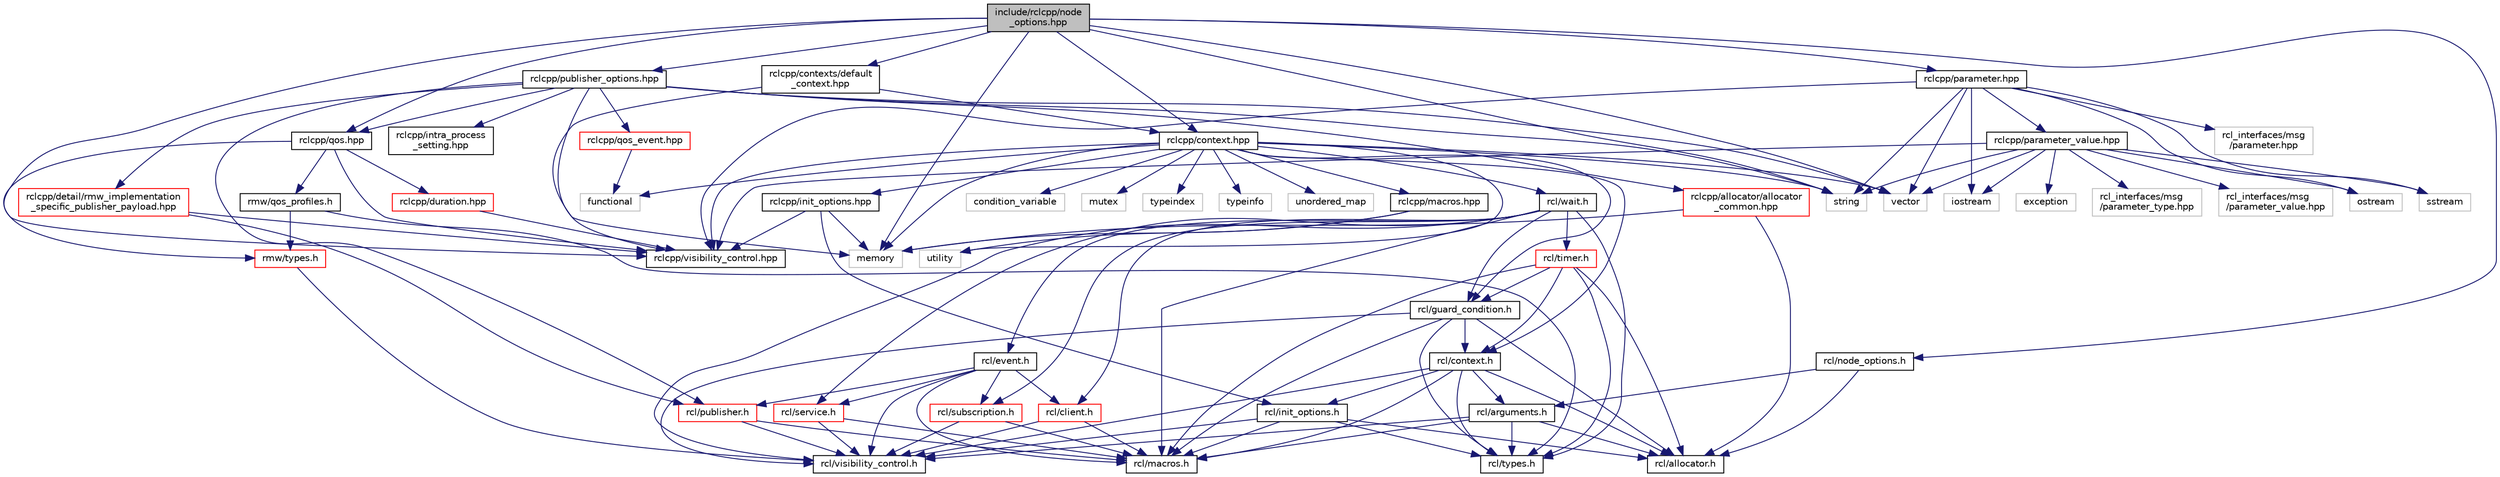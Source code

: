 digraph "include/rclcpp/node_options.hpp"
{
  edge [fontname="Helvetica",fontsize="10",labelfontname="Helvetica",labelfontsize="10"];
  node [fontname="Helvetica",fontsize="10",shape=record];
  Node0 [label="include/rclcpp/node\l_options.hpp",height=0.2,width=0.4,color="black", fillcolor="grey75", style="filled", fontcolor="black"];
  Node0 -> Node1 [color="midnightblue",fontsize="10",style="solid",fontname="Helvetica"];
  Node1 [label="memory",height=0.2,width=0.4,color="grey75", fillcolor="white", style="filled"];
  Node0 -> Node2 [color="midnightblue",fontsize="10",style="solid",fontname="Helvetica"];
  Node2 [label="string",height=0.2,width=0.4,color="grey75", fillcolor="white", style="filled"];
  Node0 -> Node3 [color="midnightblue",fontsize="10",style="solid",fontname="Helvetica"];
  Node3 [label="vector",height=0.2,width=0.4,color="grey75", fillcolor="white", style="filled"];
  Node0 -> Node4 [color="midnightblue",fontsize="10",style="solid",fontname="Helvetica"];
  Node4 [label="rcl/node_options.h",height=0.2,width=0.4,color="black", fillcolor="white", style="filled",URL="/tmp/tmp.Txb212H7Lz/doxygen_tag_files/rcl.tag$node__options_8h.html"];
  Node4 -> Node5 [color="midnightblue",fontsize="10",style="solid",fontname="Helvetica"];
  Node5 [label="rcl/allocator.h",height=0.2,width=0.4,color="black", fillcolor="white", style="filled",URL="/tmp/tmp.Txb212H7Lz/doxygen_tag_files/rcl.tag$allocator_8h.html"];
  Node4 -> Node6 [color="midnightblue",fontsize="10",style="solid",fontname="Helvetica"];
  Node6 [label="rcl/arguments.h",height=0.2,width=0.4,color="black", fillcolor="white", style="filled",URL="/tmp/tmp.Txb212H7Lz/doxygen_tag_files/rcl.tag$arguments_8h.html"];
  Node6 -> Node5 [color="midnightblue",fontsize="10",style="solid",fontname="Helvetica"];
  Node6 -> Node7 [color="midnightblue",fontsize="10",style="solid",fontname="Helvetica"];
  Node7 [label="rcl/macros.h",height=0.2,width=0.4,color="black", fillcolor="white", style="filled",URL="/tmp/tmp.Txb212H7Lz/doxygen_tag_files/rcl.tag$macros_8h.html"];
  Node6 -> Node8 [color="midnightblue",fontsize="10",style="solid",fontname="Helvetica"];
  Node8 [label="rcl/types.h",height=0.2,width=0.4,color="black", fillcolor="white", style="filled",URL="/tmp/tmp.Txb212H7Lz/doxygen_tag_files/rcl.tag$types_8h.html"];
  Node6 -> Node9 [color="midnightblue",fontsize="10",style="solid",fontname="Helvetica"];
  Node9 [label="rcl/visibility_control.h",height=0.2,width=0.4,color="black", fillcolor="white", style="filled",URL="/tmp/tmp.Txb212H7Lz/doxygen_tag_files/rcl.tag$visibility__control_8h.html"];
  Node0 -> Node10 [color="midnightblue",fontsize="10",style="solid",fontname="Helvetica"];
  Node10 [label="rclcpp/context.hpp",height=0.2,width=0.4,color="black", fillcolor="white", style="filled",URL="$context_8hpp.html"];
  Node10 -> Node11 [color="midnightblue",fontsize="10",style="solid",fontname="Helvetica"];
  Node11 [label="condition_variable",height=0.2,width=0.4,color="grey75", fillcolor="white", style="filled"];
  Node10 -> Node12 [color="midnightblue",fontsize="10",style="solid",fontname="Helvetica"];
  Node12 [label="functional",height=0.2,width=0.4,color="grey75", fillcolor="white", style="filled"];
  Node10 -> Node1 [color="midnightblue",fontsize="10",style="solid",fontname="Helvetica"];
  Node10 -> Node13 [color="midnightblue",fontsize="10",style="solid",fontname="Helvetica"];
  Node13 [label="mutex",height=0.2,width=0.4,color="grey75", fillcolor="white", style="filled"];
  Node10 -> Node2 [color="midnightblue",fontsize="10",style="solid",fontname="Helvetica"];
  Node10 -> Node14 [color="midnightblue",fontsize="10",style="solid",fontname="Helvetica"];
  Node14 [label="typeindex",height=0.2,width=0.4,color="grey75", fillcolor="white", style="filled"];
  Node10 -> Node15 [color="midnightblue",fontsize="10",style="solid",fontname="Helvetica"];
  Node15 [label="typeinfo",height=0.2,width=0.4,color="grey75", fillcolor="white", style="filled"];
  Node10 -> Node16 [color="midnightblue",fontsize="10",style="solid",fontname="Helvetica"];
  Node16 [label="unordered_map",height=0.2,width=0.4,color="grey75", fillcolor="white", style="filled"];
  Node10 -> Node17 [color="midnightblue",fontsize="10",style="solid",fontname="Helvetica"];
  Node17 [label="utility",height=0.2,width=0.4,color="grey75", fillcolor="white", style="filled"];
  Node10 -> Node3 [color="midnightblue",fontsize="10",style="solid",fontname="Helvetica"];
  Node10 -> Node18 [color="midnightblue",fontsize="10",style="solid",fontname="Helvetica"];
  Node18 [label="rcl/context.h",height=0.2,width=0.4,color="black", fillcolor="white", style="filled",URL="/tmp/tmp.Txb212H7Lz/doxygen_tag_files/rcl.tag$context_8h.html"];
  Node18 -> Node5 [color="midnightblue",fontsize="10",style="solid",fontname="Helvetica"];
  Node18 -> Node6 [color="midnightblue",fontsize="10",style="solid",fontname="Helvetica"];
  Node18 -> Node19 [color="midnightblue",fontsize="10",style="solid",fontname="Helvetica"];
  Node19 [label="rcl/init_options.h",height=0.2,width=0.4,color="black", fillcolor="white", style="filled",URL="/tmp/tmp.Txb212H7Lz/doxygen_tag_files/rcl.tag$init__options_8h.html"];
  Node19 -> Node5 [color="midnightblue",fontsize="10",style="solid",fontname="Helvetica"];
  Node19 -> Node7 [color="midnightblue",fontsize="10",style="solid",fontname="Helvetica"];
  Node19 -> Node8 [color="midnightblue",fontsize="10",style="solid",fontname="Helvetica"];
  Node19 -> Node9 [color="midnightblue",fontsize="10",style="solid",fontname="Helvetica"];
  Node18 -> Node7 [color="midnightblue",fontsize="10",style="solid",fontname="Helvetica"];
  Node18 -> Node8 [color="midnightblue",fontsize="10",style="solid",fontname="Helvetica"];
  Node18 -> Node9 [color="midnightblue",fontsize="10",style="solid",fontname="Helvetica"];
  Node10 -> Node20 [color="midnightblue",fontsize="10",style="solid",fontname="Helvetica"];
  Node20 [label="rcl/guard_condition.h",height=0.2,width=0.4,color="black", fillcolor="white", style="filled",URL="/tmp/tmp.Txb212H7Lz/doxygen_tag_files/rcl.tag$guard__condition_8h.html"];
  Node20 -> Node5 [color="midnightblue",fontsize="10",style="solid",fontname="Helvetica"];
  Node20 -> Node18 [color="midnightblue",fontsize="10",style="solid",fontname="Helvetica"];
  Node20 -> Node7 [color="midnightblue",fontsize="10",style="solid",fontname="Helvetica"];
  Node20 -> Node8 [color="midnightblue",fontsize="10",style="solid",fontname="Helvetica"];
  Node20 -> Node9 [color="midnightblue",fontsize="10",style="solid",fontname="Helvetica"];
  Node10 -> Node21 [color="midnightblue",fontsize="10",style="solid",fontname="Helvetica"];
  Node21 [label="rcl/wait.h",height=0.2,width=0.4,color="black", fillcolor="white", style="filled",URL="/tmp/tmp.Txb212H7Lz/doxygen_tag_files/rcl.tag$wait_8h.html"];
  Node21 -> Node22 [color="midnightblue",fontsize="10",style="solid",fontname="Helvetica"];
  Node22 [label="rcl/client.h",height=0.2,width=0.4,color="red", fillcolor="white", style="filled",URL="/tmp/tmp.Txb212H7Lz/doxygen_tag_files/rcl.tag$client_8h.html"];
  Node22 -> Node7 [color="midnightblue",fontsize="10",style="solid",fontname="Helvetica"];
  Node22 -> Node9 [color="midnightblue",fontsize="10",style="solid",fontname="Helvetica"];
  Node21 -> Node20 [color="midnightblue",fontsize="10",style="solid",fontname="Helvetica"];
  Node21 -> Node7 [color="midnightblue",fontsize="10",style="solid",fontname="Helvetica"];
  Node21 -> Node24 [color="midnightblue",fontsize="10",style="solid",fontname="Helvetica"];
  Node24 [label="rcl/service.h",height=0.2,width=0.4,color="red", fillcolor="white", style="filled",URL="/tmp/tmp.Txb212H7Lz/doxygen_tag_files/rcl.tag$service_8h.html"];
  Node24 -> Node7 [color="midnightblue",fontsize="10",style="solid",fontname="Helvetica"];
  Node24 -> Node9 [color="midnightblue",fontsize="10",style="solid",fontname="Helvetica"];
  Node21 -> Node25 [color="midnightblue",fontsize="10",style="solid",fontname="Helvetica"];
  Node25 [label="rcl/subscription.h",height=0.2,width=0.4,color="red", fillcolor="white", style="filled",URL="/tmp/tmp.Txb212H7Lz/doxygen_tag_files/rcl.tag$subscription_8h.html"];
  Node25 -> Node7 [color="midnightblue",fontsize="10",style="solid",fontname="Helvetica"];
  Node25 -> Node9 [color="midnightblue",fontsize="10",style="solid",fontname="Helvetica"];
  Node21 -> Node26 [color="midnightblue",fontsize="10",style="solid",fontname="Helvetica"];
  Node26 [label="rcl/timer.h",height=0.2,width=0.4,color="red", fillcolor="white", style="filled",URL="/tmp/tmp.Txb212H7Lz/doxygen_tag_files/rcl.tag$timer_8h.html"];
  Node26 -> Node5 [color="midnightblue",fontsize="10",style="solid",fontname="Helvetica"];
  Node26 -> Node18 [color="midnightblue",fontsize="10",style="solid",fontname="Helvetica"];
  Node26 -> Node20 [color="midnightblue",fontsize="10",style="solid",fontname="Helvetica"];
  Node26 -> Node7 [color="midnightblue",fontsize="10",style="solid",fontname="Helvetica"];
  Node26 -> Node8 [color="midnightblue",fontsize="10",style="solid",fontname="Helvetica"];
  Node21 -> Node28 [color="midnightblue",fontsize="10",style="solid",fontname="Helvetica"];
  Node28 [label="rcl/event.h",height=0.2,width=0.4,color="black", fillcolor="white", style="filled",URL="/tmp/tmp.Txb212H7Lz/doxygen_tag_files/rcl.tag$event_8h.html"];
  Node28 -> Node22 [color="midnightblue",fontsize="10",style="solid",fontname="Helvetica"];
  Node28 -> Node7 [color="midnightblue",fontsize="10",style="solid",fontname="Helvetica"];
  Node28 -> Node29 [color="midnightblue",fontsize="10",style="solid",fontname="Helvetica"];
  Node29 [label="rcl/publisher.h",height=0.2,width=0.4,color="red", fillcolor="white", style="filled",URL="/tmp/tmp.Txb212H7Lz/doxygen_tag_files/rcl.tag$publisher_8h.html"];
  Node29 -> Node7 [color="midnightblue",fontsize="10",style="solid",fontname="Helvetica"];
  Node29 -> Node9 [color="midnightblue",fontsize="10",style="solid",fontname="Helvetica"];
  Node28 -> Node24 [color="midnightblue",fontsize="10",style="solid",fontname="Helvetica"];
  Node28 -> Node25 [color="midnightblue",fontsize="10",style="solid",fontname="Helvetica"];
  Node28 -> Node9 [color="midnightblue",fontsize="10",style="solid",fontname="Helvetica"];
  Node21 -> Node8 [color="midnightblue",fontsize="10",style="solid",fontname="Helvetica"];
  Node21 -> Node9 [color="midnightblue",fontsize="10",style="solid",fontname="Helvetica"];
  Node10 -> Node30 [color="midnightblue",fontsize="10",style="solid",fontname="Helvetica"];
  Node30 [label="rclcpp/init_options.hpp",height=0.2,width=0.4,color="black", fillcolor="white", style="filled",URL="$init__options_8hpp.html"];
  Node30 -> Node1 [color="midnightblue",fontsize="10",style="solid",fontname="Helvetica"];
  Node30 -> Node19 [color="midnightblue",fontsize="10",style="solid",fontname="Helvetica"];
  Node30 -> Node31 [color="midnightblue",fontsize="10",style="solid",fontname="Helvetica"];
  Node31 [label="rclcpp/visibility_control.hpp",height=0.2,width=0.4,color="black", fillcolor="white", style="filled",URL="$visibility__control_8hpp.html"];
  Node10 -> Node32 [color="midnightblue",fontsize="10",style="solid",fontname="Helvetica"];
  Node32 [label="rclcpp/macros.hpp",height=0.2,width=0.4,color="black", fillcolor="white", style="filled",URL="$macros_8hpp.html"];
  Node32 -> Node1 [color="midnightblue",fontsize="10",style="solid",fontname="Helvetica"];
  Node32 -> Node17 [color="midnightblue",fontsize="10",style="solid",fontname="Helvetica"];
  Node10 -> Node31 [color="midnightblue",fontsize="10",style="solid",fontname="Helvetica"];
  Node0 -> Node33 [color="midnightblue",fontsize="10",style="solid",fontname="Helvetica"];
  Node33 [label="rclcpp/contexts/default\l_context.hpp",height=0.2,width=0.4,color="black", fillcolor="white", style="filled",URL="$default__context_8hpp.html"];
  Node33 -> Node10 [color="midnightblue",fontsize="10",style="solid",fontname="Helvetica"];
  Node33 -> Node31 [color="midnightblue",fontsize="10",style="solid",fontname="Helvetica"];
  Node0 -> Node34 [color="midnightblue",fontsize="10",style="solid",fontname="Helvetica"];
  Node34 [label="rclcpp/parameter.hpp",height=0.2,width=0.4,color="black", fillcolor="white", style="filled",URL="$parameter_8hpp.html"];
  Node34 -> Node35 [color="midnightblue",fontsize="10",style="solid",fontname="Helvetica"];
  Node35 [label="iostream",height=0.2,width=0.4,color="grey75", fillcolor="white", style="filled"];
  Node34 -> Node36 [color="midnightblue",fontsize="10",style="solid",fontname="Helvetica"];
  Node36 [label="ostream",height=0.2,width=0.4,color="grey75", fillcolor="white", style="filled"];
  Node34 -> Node37 [color="midnightblue",fontsize="10",style="solid",fontname="Helvetica"];
  Node37 [label="sstream",height=0.2,width=0.4,color="grey75", fillcolor="white", style="filled"];
  Node34 -> Node2 [color="midnightblue",fontsize="10",style="solid",fontname="Helvetica"];
  Node34 -> Node3 [color="midnightblue",fontsize="10",style="solid",fontname="Helvetica"];
  Node34 -> Node38 [color="midnightblue",fontsize="10",style="solid",fontname="Helvetica"];
  Node38 [label="rcl_interfaces/msg\l/parameter.hpp",height=0.2,width=0.4,color="grey75", fillcolor="white", style="filled"];
  Node34 -> Node39 [color="midnightblue",fontsize="10",style="solid",fontname="Helvetica"];
  Node39 [label="rclcpp/parameter_value.hpp",height=0.2,width=0.4,color="black", fillcolor="white", style="filled",URL="$parameter__value_8hpp.html"];
  Node39 -> Node40 [color="midnightblue",fontsize="10",style="solid",fontname="Helvetica"];
  Node40 [label="exception",height=0.2,width=0.4,color="grey75", fillcolor="white", style="filled"];
  Node39 -> Node35 [color="midnightblue",fontsize="10",style="solid",fontname="Helvetica"];
  Node39 -> Node36 [color="midnightblue",fontsize="10",style="solid",fontname="Helvetica"];
  Node39 -> Node37 [color="midnightblue",fontsize="10",style="solid",fontname="Helvetica"];
  Node39 -> Node2 [color="midnightblue",fontsize="10",style="solid",fontname="Helvetica"];
  Node39 -> Node3 [color="midnightblue",fontsize="10",style="solid",fontname="Helvetica"];
  Node39 -> Node41 [color="midnightblue",fontsize="10",style="solid",fontname="Helvetica"];
  Node41 [label="rcl_interfaces/msg\l/parameter_type.hpp",height=0.2,width=0.4,color="grey75", fillcolor="white", style="filled"];
  Node39 -> Node42 [color="midnightblue",fontsize="10",style="solid",fontname="Helvetica"];
  Node42 [label="rcl_interfaces/msg\l/parameter_value.hpp",height=0.2,width=0.4,color="grey75", fillcolor="white", style="filled"];
  Node39 -> Node31 [color="midnightblue",fontsize="10",style="solid",fontname="Helvetica"];
  Node34 -> Node31 [color="midnightblue",fontsize="10",style="solid",fontname="Helvetica"];
  Node0 -> Node43 [color="midnightblue",fontsize="10",style="solid",fontname="Helvetica"];
  Node43 [label="rclcpp/publisher_options.hpp",height=0.2,width=0.4,color="black", fillcolor="white", style="filled",URL="$publisher__options_8hpp.html"];
  Node43 -> Node1 [color="midnightblue",fontsize="10",style="solid",fontname="Helvetica"];
  Node43 -> Node2 [color="midnightblue",fontsize="10",style="solid",fontname="Helvetica"];
  Node43 -> Node3 [color="midnightblue",fontsize="10",style="solid",fontname="Helvetica"];
  Node43 -> Node29 [color="midnightblue",fontsize="10",style="solid",fontname="Helvetica"];
  Node43 -> Node44 [color="midnightblue",fontsize="10",style="solid",fontname="Helvetica"];
  Node44 [label="rclcpp/allocator/allocator\l_common.hpp",height=0.2,width=0.4,color="red", fillcolor="white", style="filled",URL="$allocator__common_8hpp.html"];
  Node44 -> Node1 [color="midnightblue",fontsize="10",style="solid",fontname="Helvetica"];
  Node44 -> Node5 [color="midnightblue",fontsize="10",style="solid",fontname="Helvetica"];
  Node43 -> Node47 [color="midnightblue",fontsize="10",style="solid",fontname="Helvetica"];
  Node47 [label="rclcpp/detail/rmw_implementation\l_specific_publisher_payload.hpp",height=0.2,width=0.4,color="red", fillcolor="white", style="filled",URL="$rmw__implementation__specific__publisher__payload_8hpp.html"];
  Node47 -> Node29 [color="midnightblue",fontsize="10",style="solid",fontname="Helvetica"];
  Node47 -> Node31 [color="midnightblue",fontsize="10",style="solid",fontname="Helvetica"];
  Node43 -> Node49 [color="midnightblue",fontsize="10",style="solid",fontname="Helvetica"];
  Node49 [label="rclcpp/intra_process\l_setting.hpp",height=0.2,width=0.4,color="black", fillcolor="white", style="filled",URL="$intra__process__setting_8hpp.html"];
  Node43 -> Node50 [color="midnightblue",fontsize="10",style="solid",fontname="Helvetica"];
  Node50 [label="rclcpp/qos.hpp",height=0.2,width=0.4,color="black", fillcolor="white", style="filled",URL="$qos_8hpp.html"];
  Node50 -> Node51 [color="midnightblue",fontsize="10",style="solid",fontname="Helvetica"];
  Node51 [label="rmw/qos_profiles.h",height=0.2,width=0.4,color="black", fillcolor="white", style="filled",URL="/tmp/tmp.Txb212H7Lz/doxygen_tag_files/rmw.tag$qos__profiles_8h.html"];
  Node51 -> Node8 [color="midnightblue",fontsize="10",style="solid",fontname="Helvetica"];
  Node51 -> Node52 [color="midnightblue",fontsize="10",style="solid",fontname="Helvetica"];
  Node52 [label="rmw/types.h",height=0.2,width=0.4,color="red", fillcolor="white", style="filled",URL="/tmp/tmp.Txb212H7Lz/doxygen_tag_files/rmw.tag$types_8h.html"];
  Node52 -> Node9 [color="midnightblue",fontsize="10",style="solid",fontname="Helvetica"];
  Node50 -> Node52 [color="midnightblue",fontsize="10",style="solid",fontname="Helvetica"];
  Node50 -> Node61 [color="midnightblue",fontsize="10",style="solid",fontname="Helvetica"];
  Node61 [label="rclcpp/duration.hpp",height=0.2,width=0.4,color="red", fillcolor="white", style="filled",URL="$duration_8hpp.html"];
  Node61 -> Node31 [color="midnightblue",fontsize="10",style="solid",fontname="Helvetica"];
  Node50 -> Node31 [color="midnightblue",fontsize="10",style="solid",fontname="Helvetica"];
  Node43 -> Node64 [color="midnightblue",fontsize="10",style="solid",fontname="Helvetica"];
  Node64 [label="rclcpp/qos_event.hpp",height=0.2,width=0.4,color="red", fillcolor="white", style="filled",URL="$qos__event_8hpp.html"];
  Node64 -> Node12 [color="midnightblue",fontsize="10",style="solid",fontname="Helvetica"];
  Node0 -> Node50 [color="midnightblue",fontsize="10",style="solid",fontname="Helvetica"];
  Node0 -> Node31 [color="midnightblue",fontsize="10",style="solid",fontname="Helvetica"];
}
